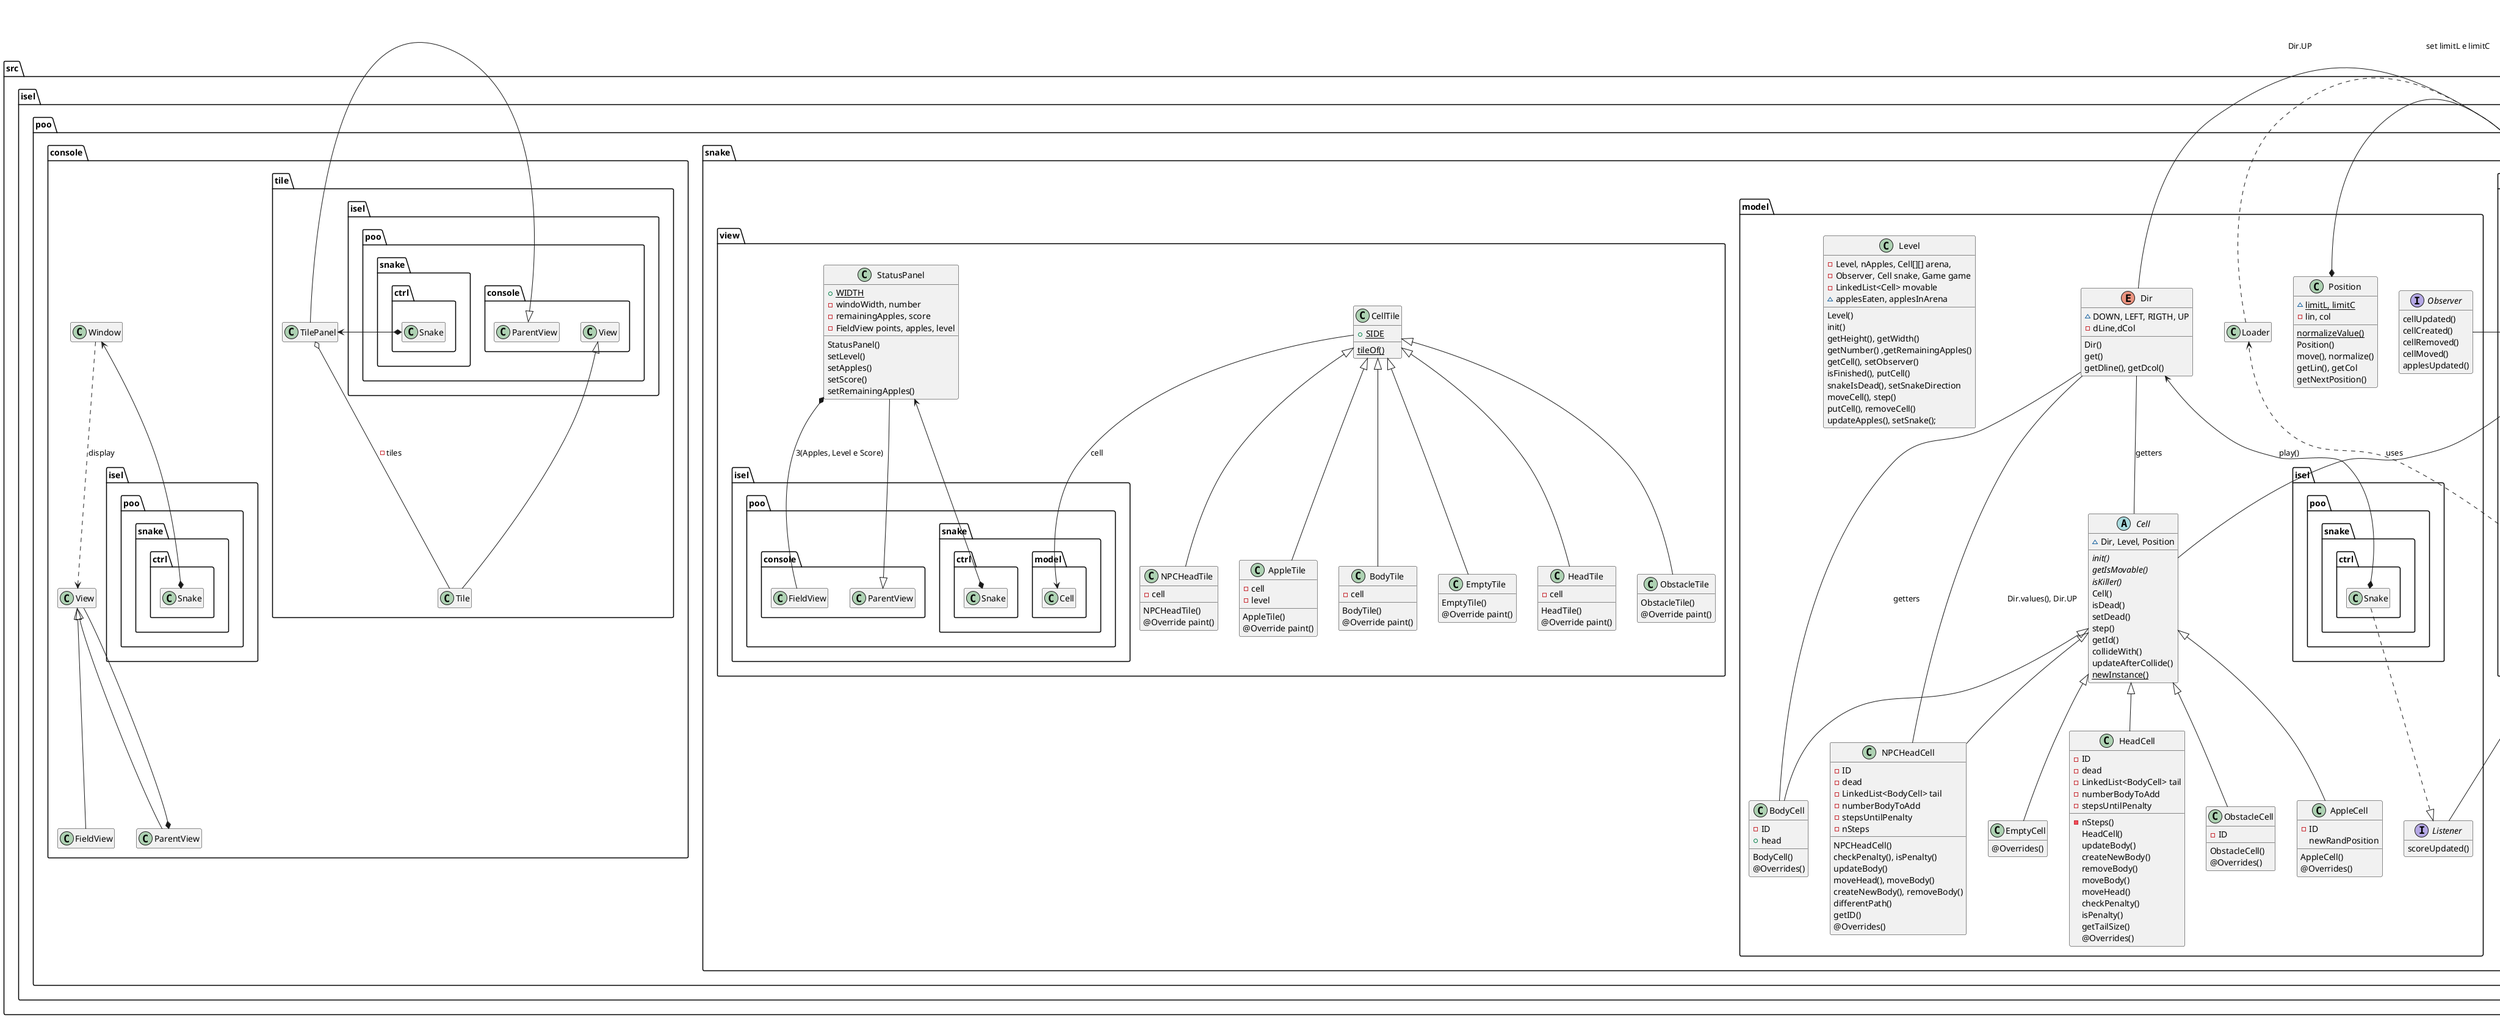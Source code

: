 @startuml
hide empty members

namespace src{
namespace isel.poo.snake.ctrl{
Snake *- Updater
Snake +-- Updater
Updater ..|> isel.poo.snake.model.Observer
Updater ..|> isel.poo.snake.model.Listener
isel.poo.snake.model.Game <--* Snake :-model
isel.poo.snake.model.Level <--* Snake :    -level

}
namespace isel.poo.snake.model{
interface Listener{
scoreUpdated()
}
interface Observer{
cellUpdated()
cellCreated()
cellRemoved()
cellMoved()
applesUpdated()
}
isel.poo.snake.ctrl.Snake ..|> Listener
Game +-- Listener :  ....................
Game ..> Loader : uses
Loader ..> Level : create
Level +-- Observer
Level *-- Cell
Level -- Game

Cell <|-- AppleCell
Cell <|-- EmptyCell
Cell <|-- HeadCell
Cell <|-- ObstacleCell
Cell <|-- BodyCell
Cell <|-- NPCHeadCell

Dir <--* isel.poo.snake.ctrl.Snake : play()
Dir -- BodyCell : getters
Dir -- Cell : getters
Dir -- Level : Dir.UP
Dir -- NPCHeadCell : Dir.values(), Dir.UP

Position *-- Level : set limitL e limitC

class NPCHeadCell{
-ID
-dead
-LinkedList<BodyCell> tail
-numberBodyToAdd
-stepsUntilPenalty
-nSteps
NPCHeadCell()
checkPenalty(), isPenalty()
updateBody()
moveHead(), moveBody()
createNewBody(), removeBody()
differentPath()
getID()
@Overrides()
}


class HeadCell{
-ID
-dead
-LinkedList<BodyCell> tail
-numberBodyToAdd
-stepsUntilPenalty
-nSteps()
HeadCell()
updateBody()
createNewBody()
removeBody()
moveBody()
moveHead()
checkPenalty()
isPenalty()
getTailSize()
@Overrides()
}

class ObstacleCell{
-ID
ObstacleCell()
@Overrides()
}

class EmptyCell{
@Overrides()
}

class AppleCell{
-ID
AppleCell()
newRandPosition
@Overrides()
}

class BodyCell{
-ID
+head
BodyCell()
@Overrides()
}

enum Dir{
~DOWN, LEFT, RIGTH, UP
-dLine,dCol
Dir()
get()
getDline(), getDcol()
}

class Position{
{static} ~ limitL, limitC
-lin, col
{static} normalizeValue()
Position()
move(), normalize()
getLin(), getCol
getNextPosition()
}

abstract class Cell {
  ~Dir, Level, Position
    {abstract} init()
    {abstract} getIsMovable()
    {abstract} isKiller()
    Cell()
    isDead()
    setDead()
    step()
    getId()
    collideWith()
    updateAfterCollide()
    {static} newInstance()
}

class Level {
    -Level, nApples, Cell[][] arena,
    -Observer, Cell snake, Game game
    -LinkedList<Cell> movable
    ~applesEaten, applesInArena

    Level()
    init()
    getHeight(), getWidth()
    getNumber() ,getRemainingApples()
    getCell(), setObserver()
    isFinished(), putCell()
    snakeIsDead(), setSnakeDirection
    moveCell(), step()
    putCell(), removeCell()
    updateApples(), setSnake();

}
}

namespace isel.poo.console{
Window <--* isel.poo.snake.ctrl.Snake
Window ..> View : display
View <|-- FieldView
View <|-- ParentView
ParentView *-- View
    namespace tile{
    TilePanel o-- Tile : -tiles
    isel.poo.console.View <|-- Tile
    TilePanel <--* isel.poo.snake.ctrl.Snake
    isel.poo.console.ParentView <|-- TilePanel
    }
}

namespace isel.poo.snake.view{
    CellTile --> isel.poo.snake.model.Cell : cell
    class CellTile{
        {static} + SIDE
        {static} tileOf()
    }
    CellTile <|-- AppleTile
    CellTile <|-- BodyTile
    CellTile <|-- EmptyTile
    CellTile <|-- HeadTile
    CellTile <|-- ObstacleTile
    CellTile <|-- NPCHeadTile


    class NPCHeadTile{
    -cell
    NPCHeadTile()
    @Override paint()
    }
    class StatusPanel{
        {static} + WIDTH
        -windoWidth, number
        -remainingApples, score
        - FieldView points, apples, level

        StatusPanel()
        setLevel()
        setApples()
        setScore()
        setRemainingApples()
    }
    StatusPanel <--* isel.poo.snake.ctrl.Snake
    isel.poo.console.ParentView <|-- StatusPanel
    StatusPanel *-- isel.poo.console.FieldView : 3(Apples, Level e Score)

    class AppleTile{
    -cell
    -level
    AppleTile()
    @Override paint()
    }

    class BodyTile{
    -cell
    BodyTile()
    @Override paint()
    }

    class EmptyTile{
    EmptyTile()
    @Override paint()
    }

    class HeadTile{
    -cell
    HeadTile()
    @Override paint()
    }

    class ObstacleTile{
    ObstacleTile()
    @Override paint()
    }
}

@enduml